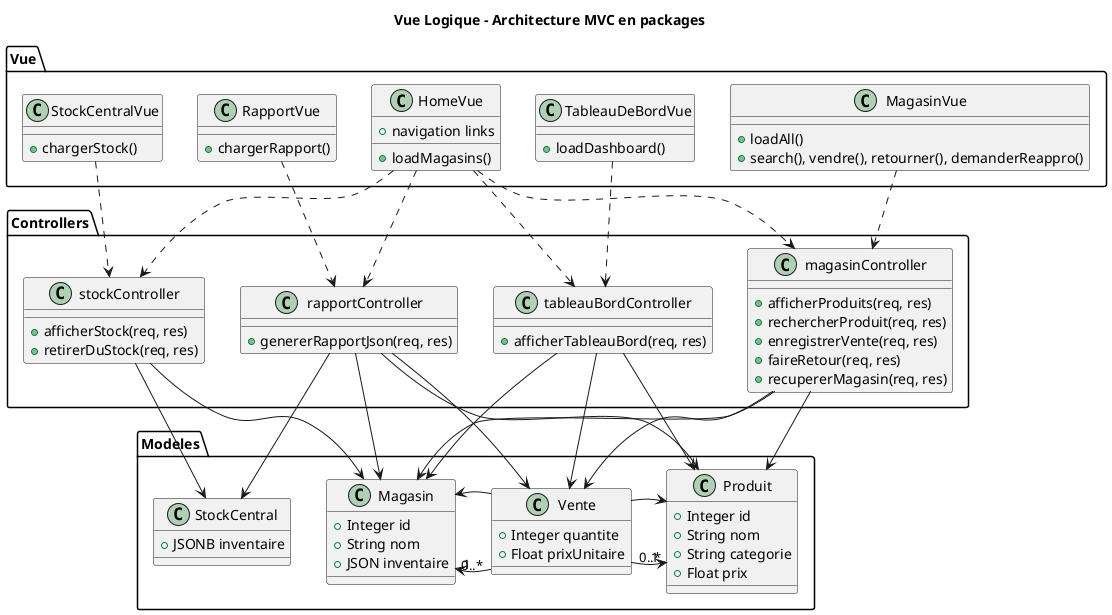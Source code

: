 @startuml
title Vue Logique – Architecture MVC en packages

package Modeles {
  class Magasin {
    + Integer id
    + String nom
    + JSON inventaire
  }

  class Produit {
    + Integer id
    + String nom
    + String categorie
    + Float prix
  }

  class StockCentral {
    + JSONB inventaire
  }

  class Vente {
    + Integer quantite
    + Float prixUnitaire
  }
}

' Associations entre entités
Magasin "1"  <-right- "0..*" Vente
Produit "1"  <-left- "0..*" Vente
Vente --> Magasin
Vente --> Produit

package Controllers {
  class magasinController {
    + afficherProduits(req, res)
    + rechercherProduit(req, res)
    + enregistrerVente(req, res)
    + faireRetour(req, res)
    + recupererMagasin(req, res)
  }

  class rapportController {
    + genererRapportJson(req, res)
  }

  class stockController {
    + afficherStock(req, res)
    + retirerDuStock(req, res)
  }

  class tableauBordController {
    + afficherTableauBord(req, res)
  }
}

' Dépendances Controllers → Models
magasinController    --> Magasin
magasinController    --> Produit
magasinController    --> Vente

rapportController    --> Magasin
rapportController    --> Produit
rapportController    --> Vente
rapportController    --> StockCentral

stockController      --> StockCentral
stockController      --> Magasin

tableauBordController --> Vente
tableauBordController --> Magasin
tableauBordController --> Produit

package Vue {
  class HomeVue {
    + loadMagasins()
    + navigation links
  }

  class MagasinVue {
    + loadAll()
    + search(), vendre(), retourner(), demanderReappro()
  }

  class RapportVue {
    + chargerRapport()
  }

  class StockCentralVue {
    + chargerStock()
  }

  class TableauDeBordVue {
    + loadDashboard()
  }
}

' Dépendances Views → Controllers (via HTTP)
HomeVue             ..> magasinController
HomeVue             ..> rapportController
HomeVue             ..> stockController
HomeVue             ..> tableauBordController

MagasinVue          ..> magasinController 

RapportVue          ..> rapportController

StockCentralVue     ..> stockController

TableauDeBordVue    ..> tableauBordController

@enduml
